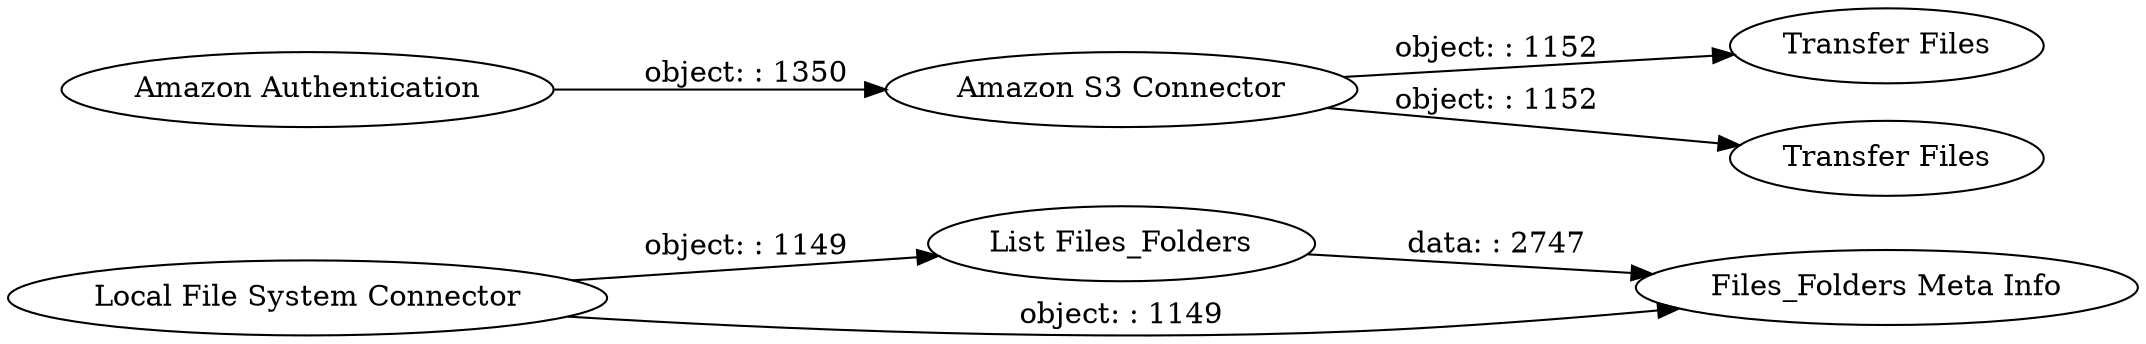 digraph {
	"-6676396497059140539_234" [label="Local File System Connector"]
	"-6676396497059140539_235" [label="List Files_Folders"]
	"-6676396497059140539_6" [label="Transfer Files"]
	"-6676396497059140539_1" [label="Amazon Authentication"]
	"-6676396497059140539_3" [label="Amazon S3 Connector"]
	"-6676396497059140539_233" [label="Files_Folders Meta Info"]
	"-6676396497059140539_5" [label="Transfer Files"]
	"-6676396497059140539_3" -> "-6676396497059140539_5" [label="object: : 1152"]
	"-6676396497059140539_1" -> "-6676396497059140539_3" [label="object: : 1350"]
	"-6676396497059140539_3" -> "-6676396497059140539_6" [label="object: : 1152"]
	"-6676396497059140539_234" -> "-6676396497059140539_233" [label="object: : 1149"]
	"-6676396497059140539_234" -> "-6676396497059140539_235" [label="object: : 1149"]
	"-6676396497059140539_235" -> "-6676396497059140539_233" [label="data: : 2747"]
	rankdir=LR
}

